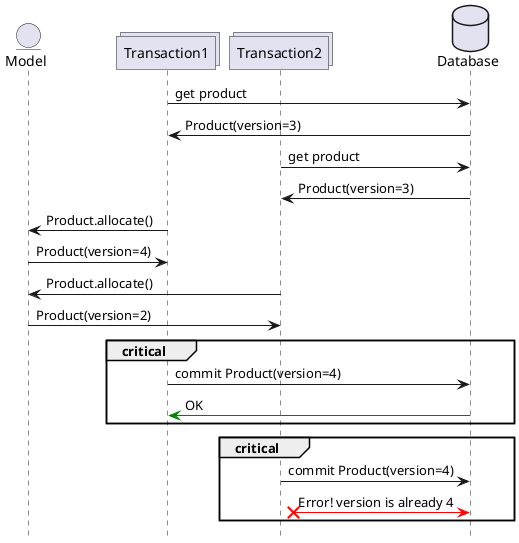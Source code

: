 @startuml ../images/ch7-seq-diagram-1

entity Model
collections Transaction1
collections Transaction2
database Database

hide footbox

Transaction1 -> Database : get product
Transaction1 <- Database : Product(version=3)

Transaction2 -> Database : get product
Transaction2 <- Database : Product(version=3)

Model <- Transaction1 : Product.allocate()
Model -> Transaction1 : Product(version=4)
    
Model <- Transaction2 : Product.allocate()
Model -> Transaction2 : Product(version=2)

group critical
    Transaction1 -> Database : commit Product(version=4)
    Transaction1 <[#green]- Database : OK
end group

group critical
    Transaction2 -> Database : commit Product(version=4)
    Transaction2 x[#red]- Database : Error! version is already 4
end group
                
@enduml